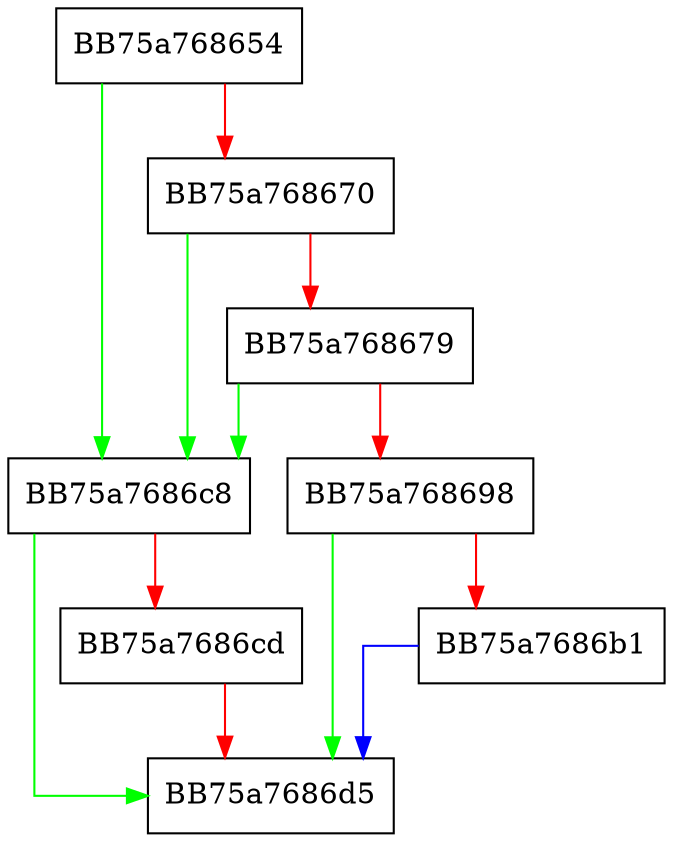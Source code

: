 digraph sqlite3AddCheckConstraint {
  node [shape="box"];
  graph [splines=ortho];
  BB75a768654 -> BB75a7686c8 [color="green"];
  BB75a768654 -> BB75a768670 [color="red"];
  BB75a768670 -> BB75a7686c8 [color="green"];
  BB75a768670 -> BB75a768679 [color="red"];
  BB75a768679 -> BB75a7686c8 [color="green"];
  BB75a768679 -> BB75a768698 [color="red"];
  BB75a768698 -> BB75a7686d5 [color="green"];
  BB75a768698 -> BB75a7686b1 [color="red"];
  BB75a7686b1 -> BB75a7686d5 [color="blue"];
  BB75a7686c8 -> BB75a7686d5 [color="green"];
  BB75a7686c8 -> BB75a7686cd [color="red"];
  BB75a7686cd -> BB75a7686d5 [color="red"];
}